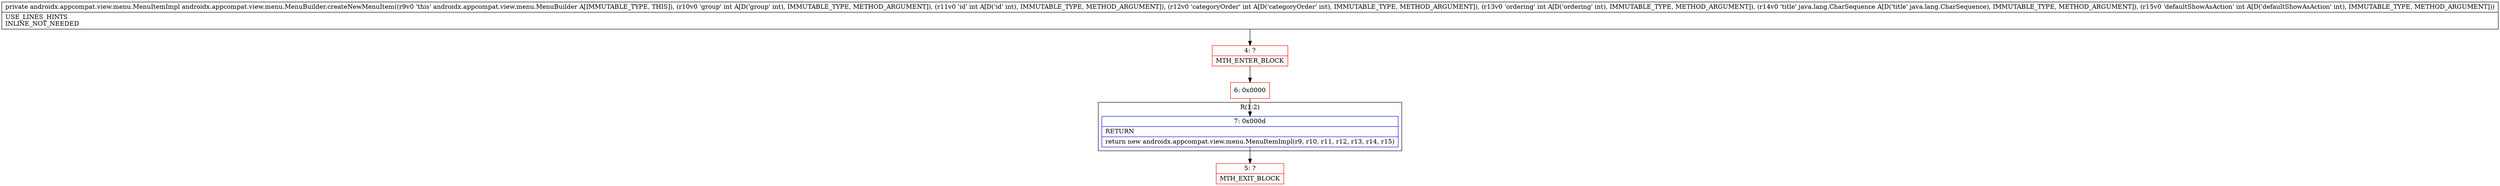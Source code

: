 digraph "CFG forandroidx.appcompat.view.menu.MenuBuilder.createNewMenuItem(IIIILjava\/lang\/CharSequence;I)Landroidx\/appcompat\/view\/menu\/MenuItemImpl;" {
subgraph cluster_Region_1309126977 {
label = "R(1:2)";
node [shape=record,color=blue];
Node_7 [shape=record,label="{7\:\ 0x000d|RETURN\l|return new androidx.appcompat.view.menu.MenuItemImpl(r9, r10, r11, r12, r13, r14, r15)\l}"];
}
Node_4 [shape=record,color=red,label="{4\:\ ?|MTH_ENTER_BLOCK\l}"];
Node_6 [shape=record,color=red,label="{6\:\ 0x0000}"];
Node_5 [shape=record,color=red,label="{5\:\ ?|MTH_EXIT_BLOCK\l}"];
MethodNode[shape=record,label="{private androidx.appcompat.view.menu.MenuItemImpl androidx.appcompat.view.menu.MenuBuilder.createNewMenuItem((r9v0 'this' androidx.appcompat.view.menu.MenuBuilder A[IMMUTABLE_TYPE, THIS]), (r10v0 'group' int A[D('group' int), IMMUTABLE_TYPE, METHOD_ARGUMENT]), (r11v0 'id' int A[D('id' int), IMMUTABLE_TYPE, METHOD_ARGUMENT]), (r12v0 'categoryOrder' int A[D('categoryOrder' int), IMMUTABLE_TYPE, METHOD_ARGUMENT]), (r13v0 'ordering' int A[D('ordering' int), IMMUTABLE_TYPE, METHOD_ARGUMENT]), (r14v0 'title' java.lang.CharSequence A[D('title' java.lang.CharSequence), IMMUTABLE_TYPE, METHOD_ARGUMENT]), (r15v0 'defaultShowAsAction' int A[D('defaultShowAsAction' int), IMMUTABLE_TYPE, METHOD_ARGUMENT]))  | USE_LINES_HINTS\lINLINE_NOT_NEEDED\l}"];
MethodNode -> Node_4;Node_7 -> Node_5;
Node_4 -> Node_6;
Node_6 -> Node_7;
}

